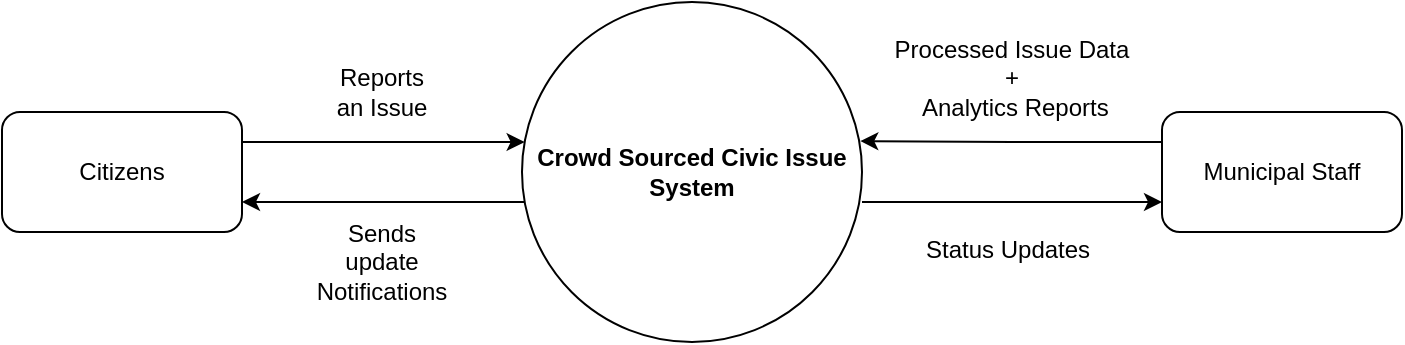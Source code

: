<mxfile version="28.2.3">
  <diagram name="Page-1" id="DGJkFr_H2TolN1fLyXTJ">
    <mxGraphModel dx="1042" dy="614" grid="1" gridSize="10" guides="1" tooltips="1" connect="1" arrows="1" fold="1" page="1" pageScale="1" pageWidth="850" pageHeight="1100" math="0" shadow="0">
      <root>
        <mxCell id="0" />
        <mxCell id="1" parent="0" />
        <mxCell id="_GOAPQ-aXDhB-PjfZfh_-6" style="edgeStyle=orthogonalEdgeStyle;rounded=0;orthogonalLoop=1;jettySize=auto;html=1;exitX=0;exitY=0.5;exitDx=0;exitDy=0;" edge="1" parent="1">
          <mxGeometry relative="1" as="geometry">
            <mxPoint x="410" y="490" as="sourcePoint" />
            <mxPoint x="180" y="490" as="targetPoint" />
          </mxGeometry>
        </mxCell>
        <mxCell id="_GOAPQ-aXDhB-PjfZfh_-15" style="edgeStyle=orthogonalEdgeStyle;rounded=0;orthogonalLoop=1;jettySize=auto;html=1;exitX=1;exitY=0.588;exitDx=0;exitDy=0;entryX=0;entryY=0.75;entryDx=0;entryDy=0;exitPerimeter=0;" edge="1" parent="1" source="_GOAPQ-aXDhB-PjfZfh_-1" target="_GOAPQ-aXDhB-PjfZfh_-7">
          <mxGeometry relative="1" as="geometry" />
        </mxCell>
        <mxCell id="_GOAPQ-aXDhB-PjfZfh_-1" value="Crowd Sourced Civic Issue System" style="ellipse;whiteSpace=wrap;html=1;aspect=fixed;fontStyle=1" vertex="1" parent="1">
          <mxGeometry x="320" y="390" width="170" height="170" as="geometry" />
        </mxCell>
        <mxCell id="_GOAPQ-aXDhB-PjfZfh_-4" style="edgeStyle=orthogonalEdgeStyle;rounded=0;orthogonalLoop=1;jettySize=auto;html=1;exitX=1;exitY=0.5;exitDx=0;exitDy=0;" edge="1" parent="1" source="_GOAPQ-aXDhB-PjfZfh_-3" target="_GOAPQ-aXDhB-PjfZfh_-1">
          <mxGeometry relative="1" as="geometry">
            <Array as="points">
              <mxPoint x="180" y="460" />
            </Array>
          </mxGeometry>
        </mxCell>
        <mxCell id="_GOAPQ-aXDhB-PjfZfh_-3" value="Citizens" style="rounded=1;whiteSpace=wrap;html=1;" vertex="1" parent="1">
          <mxGeometry x="60" y="445" width="120" height="60" as="geometry" />
        </mxCell>
        <mxCell id="_GOAPQ-aXDhB-PjfZfh_-9" style="edgeStyle=orthogonalEdgeStyle;rounded=0;orthogonalLoop=1;jettySize=auto;html=1;exitX=0;exitY=0.25;exitDx=0;exitDy=0;entryX=0.995;entryY=0.409;entryDx=0;entryDy=0;entryPerimeter=0;" edge="1" parent="1" source="_GOAPQ-aXDhB-PjfZfh_-7" target="_GOAPQ-aXDhB-PjfZfh_-1">
          <mxGeometry relative="1" as="geometry">
            <Array as="points">
              <mxPoint x="565" y="460" />
            </Array>
          </mxGeometry>
        </mxCell>
        <mxCell id="_GOAPQ-aXDhB-PjfZfh_-7" value="Municipal Staff" style="rounded=1;whiteSpace=wrap;html=1;" vertex="1" parent="1">
          <mxGeometry x="640" y="445" width="120" height="60" as="geometry" />
        </mxCell>
        <mxCell id="_GOAPQ-aXDhB-PjfZfh_-18" value="Reports an Issue" style="text;html=1;align=center;verticalAlign=middle;whiteSpace=wrap;rounded=0;" vertex="1" parent="1">
          <mxGeometry x="220" y="420" width="60" height="30" as="geometry" />
        </mxCell>
        <mxCell id="_GOAPQ-aXDhB-PjfZfh_-19" value="Sends update Notifications" style="text;html=1;align=center;verticalAlign=middle;whiteSpace=wrap;rounded=0;" vertex="1" parent="1">
          <mxGeometry x="220" y="505" width="60" height="30" as="geometry" />
        </mxCell>
        <mxCell id="_GOAPQ-aXDhB-PjfZfh_-20" value="Status Updates" style="text;whiteSpace=wrap;html=1;" vertex="1" parent="1">
          <mxGeometry x="520" y="500" width="90" height="20" as="geometry" />
        </mxCell>
        <mxCell id="_GOAPQ-aXDhB-PjfZfh_-21" value="&lt;div style=&quot;&quot;&gt;&lt;span style=&quot;background-color: transparent; color: light-dark(rgb(0, 0, 0), rgb(255, 255, 255));&quot;&gt;Processed Issue Data +&lt;/span&gt;&lt;/div&gt;&lt;div&gt;&amp;nbsp;Analytics Reports&lt;/div&gt;" style="text;whiteSpace=wrap;html=1;align=center;" vertex="1" parent="1">
          <mxGeometry x="505" y="400" width="120" height="60" as="geometry" />
        </mxCell>
      </root>
    </mxGraphModel>
  </diagram>
</mxfile>
